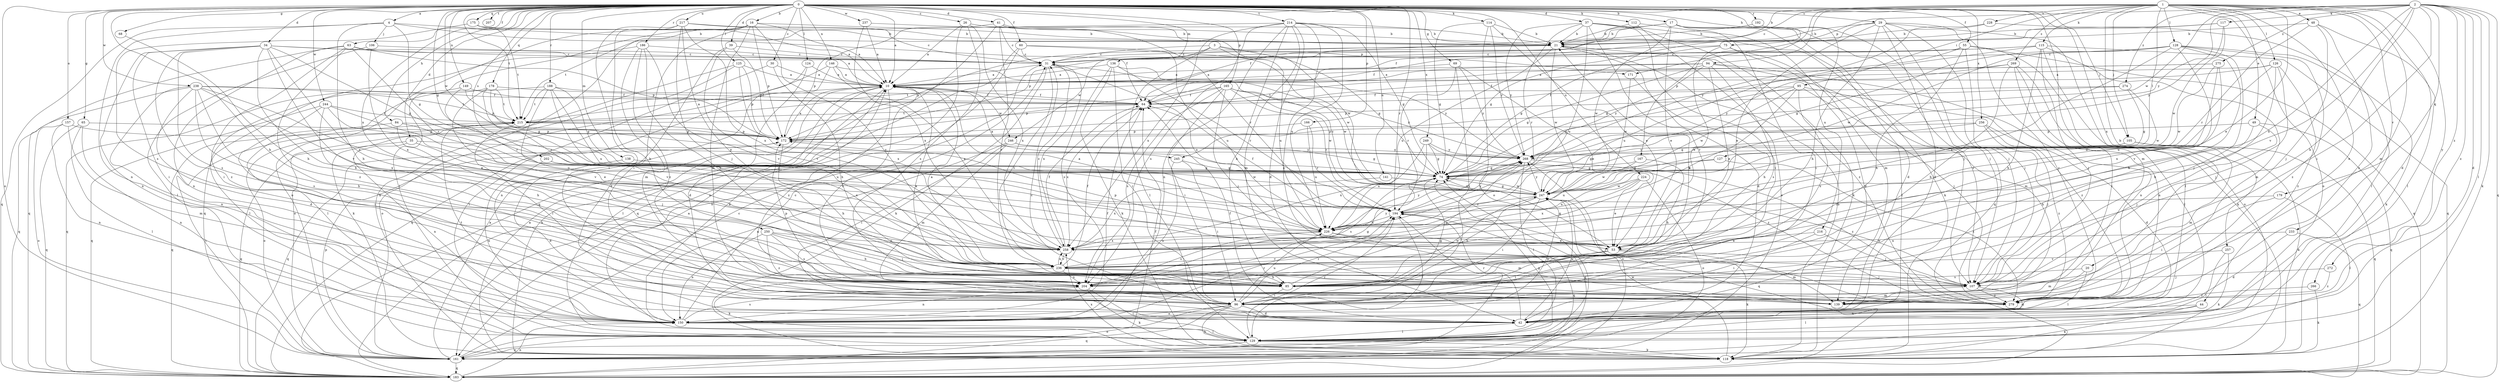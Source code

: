 strict digraph  {
0;
1;
2;
3;
4;
10;
16;
17;
20;
21;
26;
29;
30;
31;
34;
35;
37;
39;
41;
42;
44;
48;
49;
53;
55;
60;
63;
64;
65;
68;
69;
74;
75;
84;
85;
94;
95;
96;
105;
106;
107;
112;
114;
115;
117;
118;
124;
125;
126;
127;
128;
129;
136;
138;
139;
141;
146;
149;
150;
157;
161;
165;
166;
167;
171;
172;
175;
178;
179;
183;
186;
188;
192;
194;
202;
204;
207;
214;
215;
216;
217;
224;
226;
228;
233;
236;
237;
238;
244;
245;
246;
247;
249;
250;
256;
257;
258;
266;
268;
269;
272;
274;
275;
279;
0 -> 4  [label=a];
0 -> 10  [label=a];
0 -> 16  [label=b];
0 -> 17  [label=b];
0 -> 26  [label=c];
0 -> 29  [label=c];
0 -> 30  [label=c];
0 -> 34  [label=d];
0 -> 35  [label=d];
0 -> 37  [label=d];
0 -> 39  [label=d];
0 -> 41  [label=d];
0 -> 55  [label=f];
0 -> 60  [label=f];
0 -> 63  [label=f];
0 -> 65  [label=g];
0 -> 68  [label=g];
0 -> 69  [label=g];
0 -> 74  [label=g];
0 -> 75  [label=h];
0 -> 84  [label=h];
0 -> 85  [label=h];
0 -> 105  [label=j];
0 -> 112  [label=k];
0 -> 114  [label=k];
0 -> 124  [label=l];
0 -> 125  [label=l];
0 -> 136  [label=m];
0 -> 138  [label=m];
0 -> 139  [label=m];
0 -> 141  [label=n];
0 -> 146  [label=n];
0 -> 149  [label=n];
0 -> 157  [label=o];
0 -> 161  [label=o];
0 -> 165  [label=p];
0 -> 166  [label=p];
0 -> 175  [label=q];
0 -> 178  [label=q];
0 -> 186  [label=r];
0 -> 188  [label=r];
0 -> 192  [label=r];
0 -> 194  [label=r];
0 -> 202  [label=s];
0 -> 207  [label=t];
0 -> 214  [label=t];
0 -> 215  [label=t];
0 -> 216  [label=u];
0 -> 217  [label=u];
0 -> 224  [label=u];
0 -> 237  [label=w];
0 -> 238  [label=w];
0 -> 244  [label=w];
0 -> 245  [label=w];
0 -> 249  [label=x];
0 -> 250  [label=x];
0 -> 256  [label=x];
0 -> 257  [label=x];
1 -> 20  [label=b];
1 -> 21  [label=b];
1 -> 31  [label=c];
1 -> 42  [label=d];
1 -> 44  [label=e];
1 -> 48  [label=e];
1 -> 49  [label=e];
1 -> 53  [label=e];
1 -> 94  [label=i];
1 -> 95  [label=i];
1 -> 105  [label=j];
1 -> 115  [label=k];
1 -> 126  [label=l];
1 -> 127  [label=l];
1 -> 128  [label=l];
1 -> 139  [label=m];
1 -> 161  [label=o];
1 -> 167  [label=p];
1 -> 228  [label=v];
1 -> 233  [label=v];
1 -> 266  [label=y];
1 -> 269  [label=z];
2 -> 42  [label=d];
2 -> 85  [label=h];
2 -> 96  [label=i];
2 -> 117  [label=k];
2 -> 118  [label=k];
2 -> 129  [label=l];
2 -> 171  [label=p];
2 -> 179  [label=q];
2 -> 183  [label=q];
2 -> 236  [label=v];
2 -> 245  [label=w];
2 -> 258  [label=x];
2 -> 268  [label=y];
2 -> 272  [label=z];
2 -> 274  [label=z];
2 -> 275  [label=z];
2 -> 279  [label=z];
3 -> 31  [label=c];
3 -> 74  [label=g];
3 -> 129  [label=l];
3 -> 171  [label=p];
3 -> 226  [label=u];
3 -> 246  [label=w];
4 -> 21  [label=b];
4 -> 64  [label=f];
4 -> 74  [label=g];
4 -> 85  [label=h];
4 -> 106  [label=j];
4 -> 150  [label=n];
4 -> 183  [label=q];
10 -> 64  [label=f];
10 -> 118  [label=k];
10 -> 129  [label=l];
10 -> 204  [label=s];
10 -> 246  [label=w];
10 -> 279  [label=z];
16 -> 10  [label=a];
16 -> 21  [label=b];
16 -> 96  [label=i];
16 -> 118  [label=k];
16 -> 129  [label=l];
16 -> 139  [label=m];
16 -> 161  [label=o];
16 -> 172  [label=p];
16 -> 236  [label=v];
17 -> 21  [label=b];
17 -> 42  [label=d];
17 -> 53  [label=e];
17 -> 64  [label=f];
17 -> 96  [label=i];
17 -> 118  [label=k];
17 -> 172  [label=p];
17 -> 247  [label=w];
17 -> 279  [label=z];
20 -> 129  [label=l];
20 -> 139  [label=m];
20 -> 204  [label=s];
21 -> 31  [label=c];
21 -> 42  [label=d];
21 -> 172  [label=p];
21 -> 226  [label=u];
21 -> 247  [label=w];
21 -> 279  [label=z];
26 -> 10  [label=a];
26 -> 21  [label=b];
26 -> 161  [label=o];
26 -> 204  [label=s];
26 -> 258  [label=x];
29 -> 21  [label=b];
29 -> 42  [label=d];
29 -> 53  [label=e];
29 -> 74  [label=g];
29 -> 85  [label=h];
29 -> 107  [label=j];
29 -> 129  [label=l];
29 -> 183  [label=q];
29 -> 279  [label=z];
30 -> 10  [label=a];
30 -> 85  [label=h];
30 -> 129  [label=l];
31 -> 10  [label=a];
31 -> 118  [label=k];
31 -> 226  [label=u];
31 -> 236  [label=v];
31 -> 258  [label=x];
34 -> 10  [label=a];
34 -> 31  [label=c];
34 -> 74  [label=g];
34 -> 85  [label=h];
34 -> 96  [label=i];
34 -> 150  [label=n];
34 -> 204  [label=s];
34 -> 236  [label=v];
34 -> 258  [label=x];
34 -> 279  [label=z];
35 -> 150  [label=n];
35 -> 183  [label=q];
35 -> 258  [label=x];
35 -> 268  [label=y];
37 -> 21  [label=b];
37 -> 96  [label=i];
37 -> 107  [label=j];
37 -> 118  [label=k];
37 -> 194  [label=r];
37 -> 226  [label=u];
37 -> 236  [label=v];
37 -> 268  [label=y];
39 -> 31  [label=c];
39 -> 42  [label=d];
39 -> 172  [label=p];
39 -> 236  [label=v];
41 -> 21  [label=b];
41 -> 31  [label=c];
41 -> 172  [label=p];
41 -> 183  [label=q];
41 -> 194  [label=r];
41 -> 236  [label=v];
41 -> 247  [label=w];
42 -> 31  [label=c];
42 -> 64  [label=f];
42 -> 129  [label=l];
42 -> 194  [label=r];
42 -> 215  [label=t];
42 -> 247  [label=w];
44 -> 118  [label=k];
44 -> 129  [label=l];
44 -> 150  [label=n];
48 -> 21  [label=b];
48 -> 107  [label=j];
48 -> 129  [label=l];
48 -> 194  [label=r];
48 -> 279  [label=z];
49 -> 85  [label=h];
49 -> 107  [label=j];
49 -> 172  [label=p];
49 -> 183  [label=q];
53 -> 74  [label=g];
53 -> 96  [label=i];
53 -> 118  [label=k];
53 -> 139  [label=m];
53 -> 172  [label=p];
53 -> 236  [label=v];
55 -> 31  [label=c];
55 -> 85  [label=h];
55 -> 107  [label=j];
55 -> 118  [label=k];
55 -> 183  [label=q];
55 -> 226  [label=u];
60 -> 31  [label=c];
60 -> 161  [label=o];
60 -> 183  [label=q];
60 -> 226  [label=u];
60 -> 247  [label=w];
63 -> 31  [label=c];
63 -> 96  [label=i];
63 -> 150  [label=n];
63 -> 172  [label=p];
63 -> 183  [label=q];
63 -> 194  [label=r];
63 -> 279  [label=z];
64 -> 215  [label=t];
64 -> 258  [label=x];
65 -> 129  [label=l];
65 -> 150  [label=n];
65 -> 172  [label=p];
65 -> 183  [label=q];
68 -> 85  [label=h];
69 -> 10  [label=a];
69 -> 53  [label=e];
69 -> 96  [label=i];
69 -> 194  [label=r];
69 -> 268  [label=y];
74 -> 10  [label=a];
74 -> 204  [label=s];
74 -> 247  [label=w];
75 -> 31  [label=c];
75 -> 42  [label=d];
75 -> 53  [label=e];
75 -> 74  [label=g];
75 -> 129  [label=l];
84 -> 107  [label=j];
84 -> 172  [label=p];
84 -> 183  [label=q];
84 -> 226  [label=u];
85 -> 96  [label=i];
85 -> 247  [label=w];
85 -> 268  [label=y];
94 -> 10  [label=a];
94 -> 53  [label=e];
94 -> 74  [label=g];
94 -> 139  [label=m];
94 -> 150  [label=n];
94 -> 204  [label=s];
94 -> 215  [label=t];
94 -> 268  [label=y];
95 -> 64  [label=f];
95 -> 74  [label=g];
95 -> 107  [label=j];
95 -> 204  [label=s];
95 -> 247  [label=w];
95 -> 258  [label=x];
95 -> 279  [label=z];
96 -> 42  [label=d];
96 -> 74  [label=g];
96 -> 118  [label=k];
96 -> 150  [label=n];
96 -> 161  [label=o];
96 -> 183  [label=q];
96 -> 194  [label=r];
96 -> 226  [label=u];
105 -> 74  [label=g];
105 -> 118  [label=k];
105 -> 139  [label=m];
105 -> 183  [label=q];
105 -> 268  [label=y];
106 -> 31  [label=c];
106 -> 129  [label=l];
106 -> 258  [label=x];
107 -> 10  [label=a];
107 -> 42  [label=d];
107 -> 139  [label=m];
107 -> 247  [label=w];
107 -> 279  [label=z];
112 -> 21  [label=b];
112 -> 139  [label=m];
112 -> 161  [label=o];
114 -> 21  [label=b];
114 -> 53  [label=e];
114 -> 74  [label=g];
114 -> 161  [label=o];
114 -> 268  [label=y];
115 -> 31  [label=c];
115 -> 64  [label=f];
115 -> 74  [label=g];
115 -> 85  [label=h];
115 -> 107  [label=j];
115 -> 139  [label=m];
115 -> 161  [label=o];
115 -> 183  [label=q];
117 -> 21  [label=b];
117 -> 64  [label=f];
117 -> 247  [label=w];
117 -> 268  [label=y];
118 -> 10  [label=a];
118 -> 21  [label=b];
118 -> 247  [label=w];
118 -> 258  [label=x];
124 -> 10  [label=a];
124 -> 42  [label=d];
124 -> 150  [label=n];
125 -> 10  [label=a];
125 -> 118  [label=k];
125 -> 161  [label=o];
125 -> 172  [label=p];
125 -> 258  [label=x];
126 -> 10  [label=a];
126 -> 85  [label=h];
126 -> 107  [label=j];
126 -> 215  [label=t];
126 -> 226  [label=u];
126 -> 279  [label=z];
127 -> 74  [label=g];
127 -> 247  [label=w];
127 -> 279  [label=z];
128 -> 31  [label=c];
128 -> 74  [label=g];
128 -> 85  [label=h];
128 -> 107  [label=j];
128 -> 118  [label=k];
128 -> 236  [label=v];
128 -> 247  [label=w];
128 -> 258  [label=x];
128 -> 279  [label=z];
129 -> 10  [label=a];
129 -> 118  [label=k];
129 -> 161  [label=o];
129 -> 194  [label=r];
136 -> 10  [label=a];
136 -> 96  [label=i];
136 -> 118  [label=k];
136 -> 194  [label=r];
136 -> 204  [label=s];
136 -> 247  [label=w];
138 -> 42  [label=d];
138 -> 74  [label=g];
141 -> 247  [label=w];
141 -> 258  [label=x];
146 -> 10  [label=a];
146 -> 161  [label=o];
146 -> 183  [label=q];
146 -> 258  [label=x];
146 -> 268  [label=y];
149 -> 64  [label=f];
149 -> 172  [label=p];
149 -> 183  [label=q];
149 -> 194  [label=r];
150 -> 10  [label=a];
150 -> 31  [label=c];
150 -> 64  [label=f];
150 -> 129  [label=l];
150 -> 194  [label=r];
150 -> 204  [label=s];
150 -> 247  [label=w];
157 -> 139  [label=m];
157 -> 150  [label=n];
157 -> 161  [label=o];
157 -> 172  [label=p];
161 -> 10  [label=a];
161 -> 31  [label=c];
161 -> 64  [label=f];
161 -> 74  [label=g];
161 -> 172  [label=p];
161 -> 183  [label=q];
161 -> 215  [label=t];
165 -> 64  [label=f];
165 -> 96  [label=i];
165 -> 107  [label=j];
165 -> 172  [label=p];
165 -> 194  [label=r];
165 -> 204  [label=s];
165 -> 247  [label=w];
165 -> 268  [label=y];
166 -> 172  [label=p];
166 -> 194  [label=r];
166 -> 226  [label=u];
167 -> 74  [label=g];
167 -> 85  [label=h];
167 -> 226  [label=u];
171 -> 85  [label=h];
171 -> 247  [label=w];
172 -> 10  [label=a];
172 -> 85  [label=h];
172 -> 183  [label=q];
172 -> 268  [label=y];
175 -> 10  [label=a];
175 -> 21  [label=b];
175 -> 204  [label=s];
175 -> 215  [label=t];
178 -> 64  [label=f];
178 -> 74  [label=g];
178 -> 129  [label=l];
178 -> 194  [label=r];
178 -> 215  [label=t];
178 -> 236  [label=v];
179 -> 96  [label=i];
179 -> 129  [label=l];
179 -> 194  [label=r];
183 -> 74  [label=g];
183 -> 150  [label=n];
183 -> 194  [label=r];
186 -> 31  [label=c];
186 -> 85  [label=h];
186 -> 139  [label=m];
186 -> 183  [label=q];
186 -> 236  [label=v];
186 -> 279  [label=z];
188 -> 53  [label=e];
188 -> 64  [label=f];
188 -> 74  [label=g];
188 -> 129  [label=l];
188 -> 215  [label=t];
188 -> 226  [label=u];
188 -> 236  [label=v];
192 -> 21  [label=b];
192 -> 107  [label=j];
194 -> 64  [label=f];
194 -> 107  [label=j];
194 -> 129  [label=l];
194 -> 183  [label=q];
194 -> 226  [label=u];
194 -> 268  [label=y];
202 -> 74  [label=g];
202 -> 150  [label=n];
202 -> 247  [label=w];
204 -> 21  [label=b];
204 -> 74  [label=g];
204 -> 118  [label=k];
204 -> 129  [label=l];
204 -> 150  [label=n];
204 -> 172  [label=p];
214 -> 21  [label=b];
214 -> 42  [label=d];
214 -> 74  [label=g];
214 -> 85  [label=h];
214 -> 139  [label=m];
214 -> 150  [label=n];
214 -> 204  [label=s];
214 -> 215  [label=t];
214 -> 226  [label=u];
214 -> 258  [label=x];
214 -> 279  [label=z];
215 -> 10  [label=a];
215 -> 96  [label=i];
215 -> 161  [label=o];
215 -> 172  [label=p];
216 -> 53  [label=e];
216 -> 96  [label=i];
216 -> 107  [label=j];
217 -> 21  [label=b];
217 -> 31  [label=c];
217 -> 85  [label=h];
217 -> 96  [label=i];
217 -> 107  [label=j];
217 -> 236  [label=v];
217 -> 258  [label=x];
224 -> 53  [label=e];
224 -> 161  [label=o];
224 -> 226  [label=u];
224 -> 247  [label=w];
224 -> 258  [label=x];
226 -> 10  [label=a];
226 -> 53  [label=e];
226 -> 139  [label=m];
226 -> 204  [label=s];
226 -> 258  [label=x];
226 -> 268  [label=y];
228 -> 21  [label=b];
228 -> 129  [label=l];
228 -> 268  [label=y];
233 -> 42  [label=d];
233 -> 183  [label=q];
233 -> 258  [label=x];
236 -> 10  [label=a];
236 -> 64  [label=f];
236 -> 85  [label=h];
236 -> 107  [label=j];
236 -> 118  [label=k];
236 -> 204  [label=s];
236 -> 258  [label=x];
236 -> 268  [label=y];
237 -> 10  [label=a];
237 -> 21  [label=b];
237 -> 258  [label=x];
238 -> 42  [label=d];
238 -> 53  [label=e];
238 -> 64  [label=f];
238 -> 85  [label=h];
238 -> 150  [label=n];
238 -> 183  [label=q];
238 -> 204  [label=s];
238 -> 215  [label=t];
238 -> 258  [label=x];
244 -> 53  [label=e];
244 -> 85  [label=h];
244 -> 96  [label=i];
244 -> 183  [label=q];
244 -> 215  [label=t];
244 -> 226  [label=u];
245 -> 74  [label=g];
245 -> 96  [label=i];
245 -> 150  [label=n];
246 -> 74  [label=g];
246 -> 96  [label=i];
246 -> 139  [label=m];
246 -> 150  [label=n];
246 -> 268  [label=y];
247 -> 31  [label=c];
247 -> 74  [label=g];
247 -> 85  [label=h];
247 -> 96  [label=i];
247 -> 183  [label=q];
247 -> 194  [label=r];
247 -> 268  [label=y];
249 -> 74  [label=g];
249 -> 226  [label=u];
249 -> 258  [label=x];
249 -> 268  [label=y];
249 -> 279  [label=z];
250 -> 85  [label=h];
250 -> 107  [label=j];
250 -> 150  [label=n];
250 -> 204  [label=s];
250 -> 258  [label=x];
250 -> 279  [label=z];
256 -> 42  [label=d];
256 -> 74  [label=g];
256 -> 107  [label=j];
256 -> 172  [label=p];
256 -> 279  [label=z];
257 -> 118  [label=k];
257 -> 129  [label=l];
257 -> 236  [label=v];
258 -> 31  [label=c];
258 -> 64  [label=f];
258 -> 236  [label=v];
266 -> 118  [label=k];
266 -> 279  [label=z];
268 -> 74  [label=g];
268 -> 129  [label=l];
268 -> 161  [label=o];
268 -> 279  [label=z];
269 -> 10  [label=a];
269 -> 85  [label=h];
269 -> 96  [label=i];
269 -> 129  [label=l];
269 -> 150  [label=n];
269 -> 268  [label=y];
272 -> 107  [label=j];
272 -> 279  [label=z];
274 -> 64  [label=f];
274 -> 74  [label=g];
274 -> 172  [label=p];
274 -> 247  [label=w];
275 -> 10  [label=a];
275 -> 64  [label=f];
275 -> 226  [label=u];
275 -> 247  [label=w];
275 -> 258  [label=x];
}
